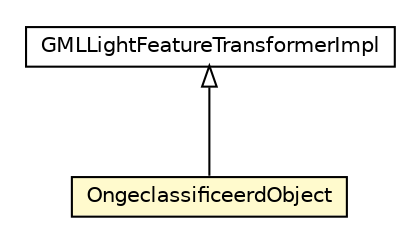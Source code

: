#!/usr/local/bin/dot
#
# Class diagram 
# Generated by UMLGraph version R5_6-24-gf6e263 (http://www.umlgraph.org/)
#

digraph G {
	edge [fontname="Helvetica",fontsize=10,labelfontname="Helvetica",labelfontsize=10];
	node [fontname="Helvetica",fontsize=10,shape=plaintext];
	nodesep=0.25;
	ranksep=0.5;
	// nl.b3p.brmo.loader.gml.light.OngeclassificeerdObject
	c891 [label=<<table title="nl.b3p.brmo.loader.gml.light.OngeclassificeerdObject" border="0" cellborder="1" cellspacing="0" cellpadding="2" port="p" bgcolor="lemonChiffon" href="./OngeclassificeerdObject.html">
		<tr><td><table border="0" cellspacing="0" cellpadding="1">
<tr><td align="center" balign="center"> OngeclassificeerdObject </td></tr>
		</table></td></tr>
		</table>>, URL="./OngeclassificeerdObject.html", fontname="Helvetica", fontcolor="black", fontsize=10.0];
	// nl.b3p.brmo.loader.gml.light.GMLLightFeatureTransformerImpl
	c896 [label=<<table title="nl.b3p.brmo.loader.gml.light.GMLLightFeatureTransformerImpl" border="0" cellborder="1" cellspacing="0" cellpadding="2" port="p" href="./GMLLightFeatureTransformerImpl.html">
		<tr><td><table border="0" cellspacing="0" cellpadding="1">
<tr><td align="center" balign="center"> GMLLightFeatureTransformerImpl </td></tr>
		</table></td></tr>
		</table>>, URL="./GMLLightFeatureTransformerImpl.html", fontname="Helvetica", fontcolor="black", fontsize=10.0];
	//nl.b3p.brmo.loader.gml.light.OngeclassificeerdObject extends nl.b3p.brmo.loader.gml.light.GMLLightFeatureTransformerImpl
	c896:p -> c891:p [dir=back,arrowtail=empty];
}

